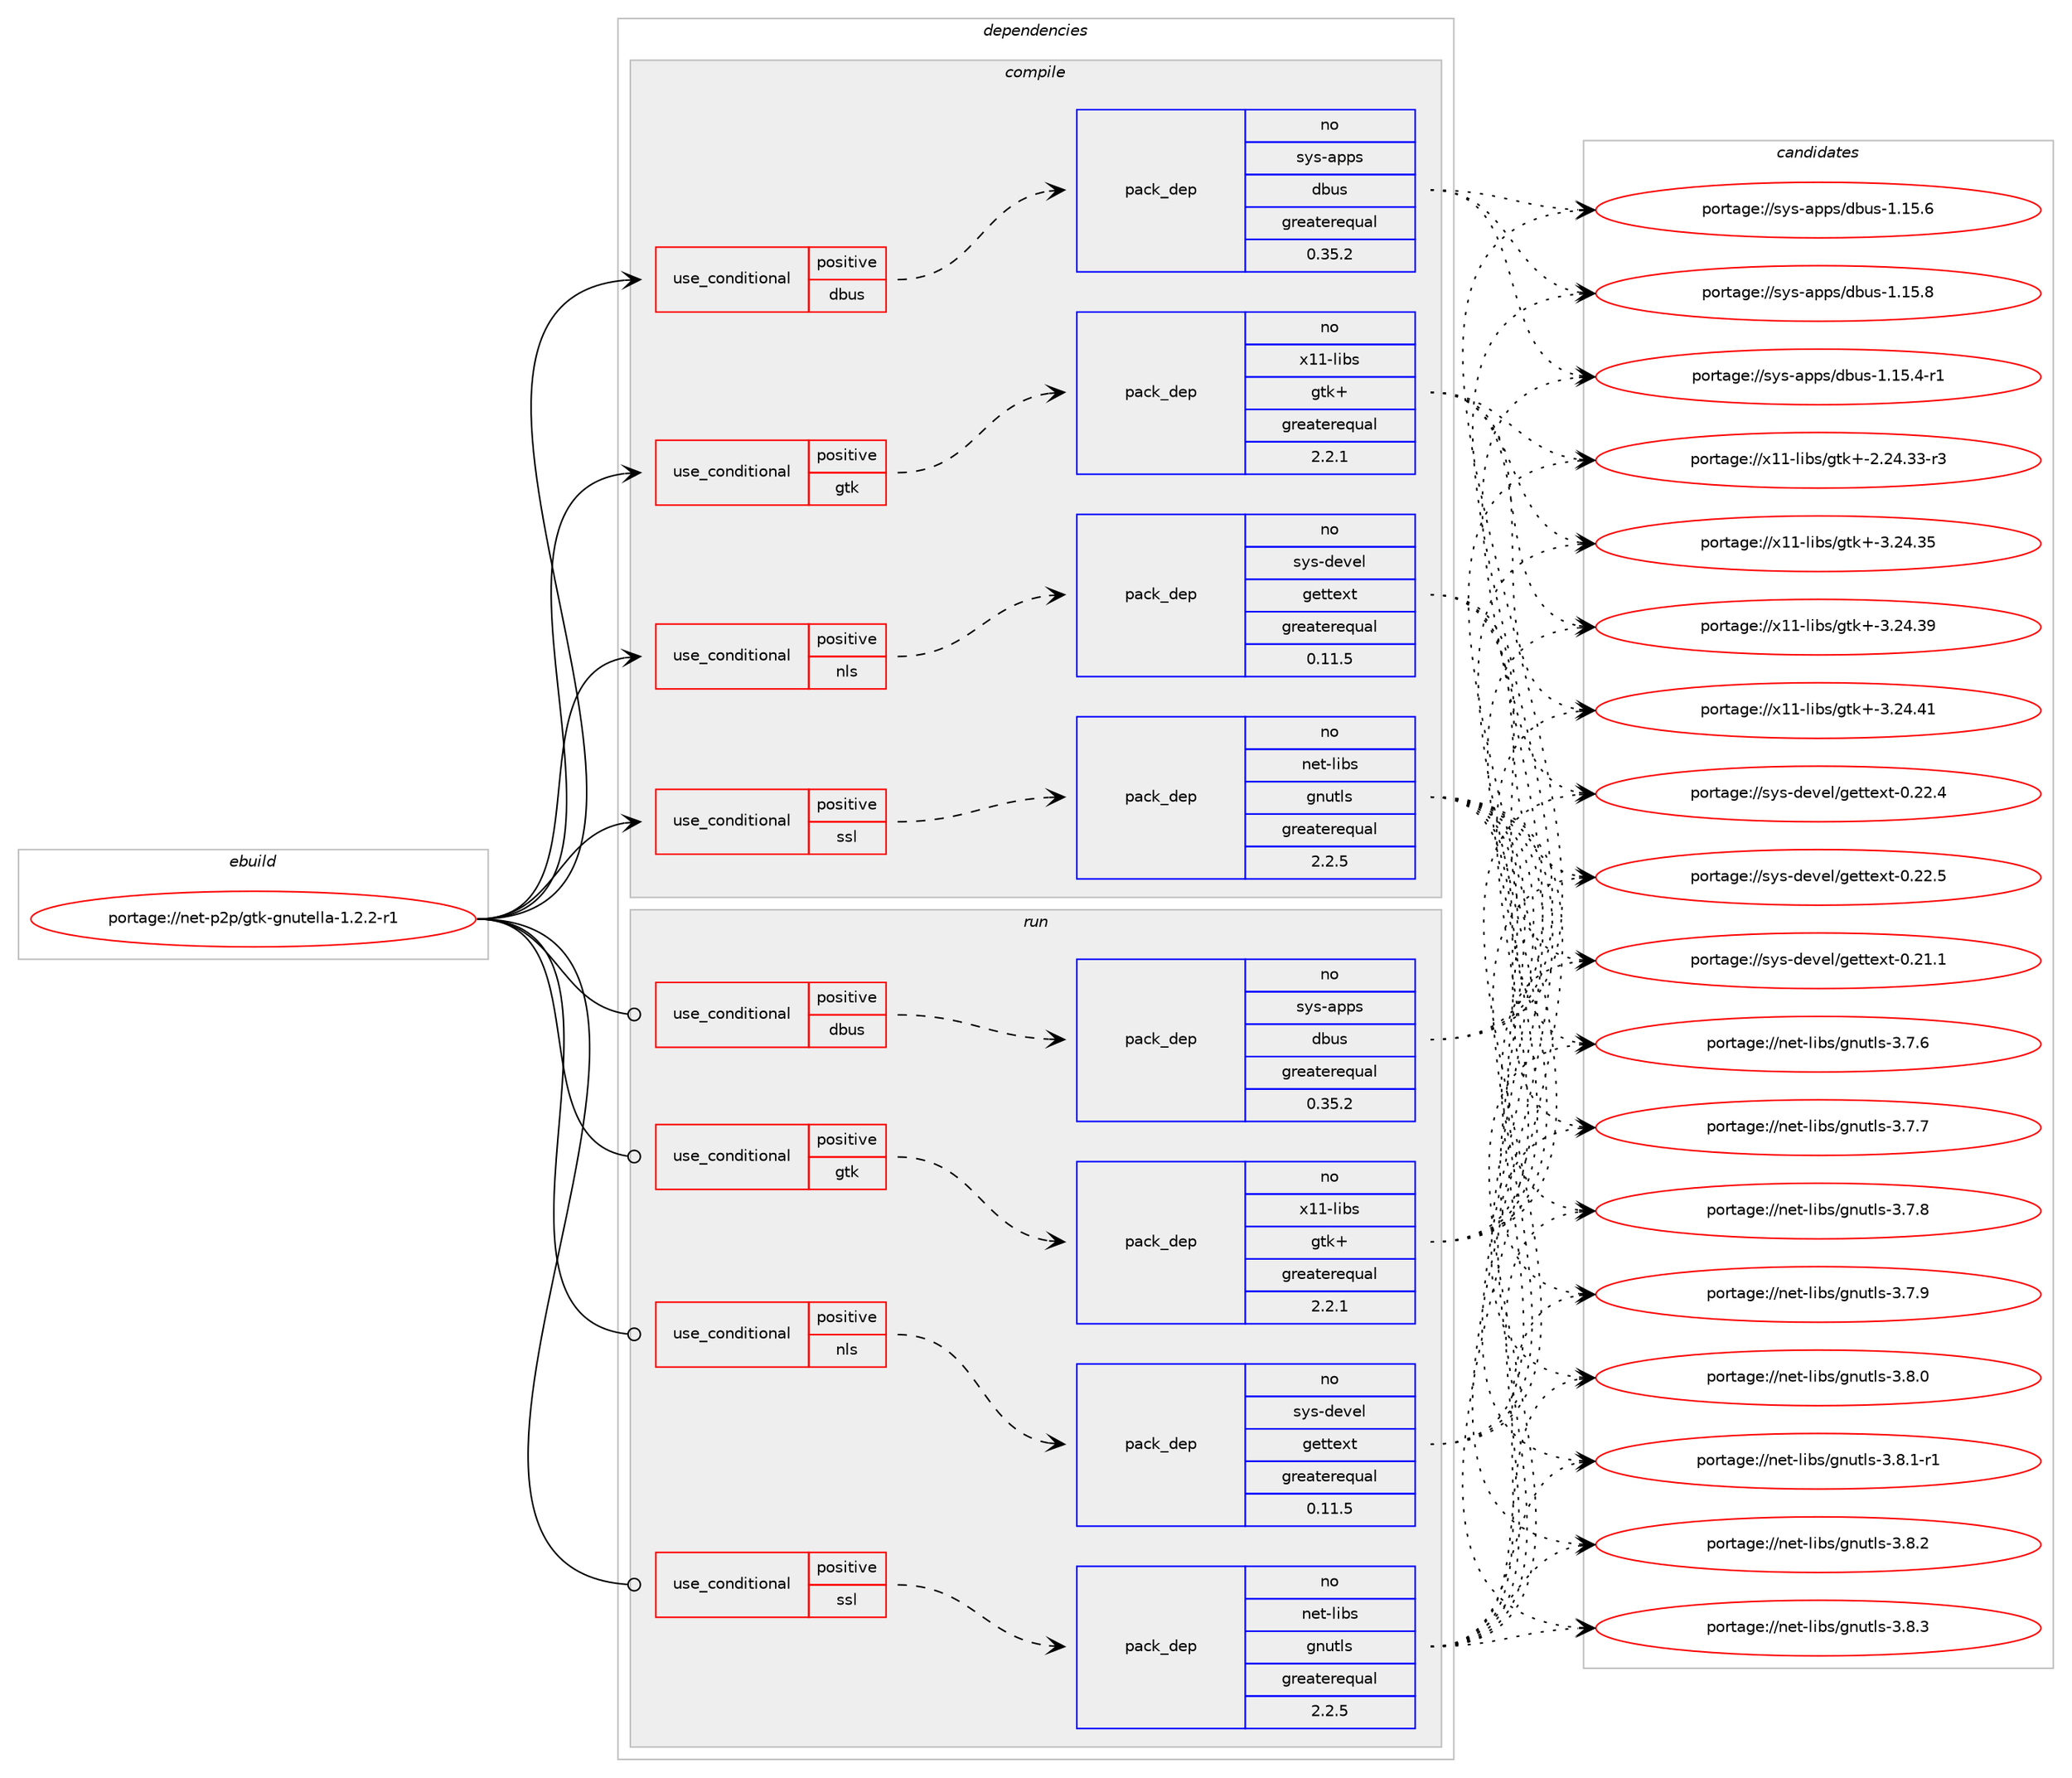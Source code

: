 digraph prolog {

# *************
# Graph options
# *************

newrank=true;
concentrate=true;
compound=true;
graph [rankdir=LR,fontname=Helvetica,fontsize=10,ranksep=1.5];#, ranksep=2.5, nodesep=0.2];
edge  [arrowhead=vee];
node  [fontname=Helvetica,fontsize=10];

# **********
# The ebuild
# **********

subgraph cluster_leftcol {
color=gray;
rank=same;
label=<<i>ebuild</i>>;
id [label="portage://net-p2p/gtk-gnutella-1.2.2-r1", color=red, width=4, href="../net-p2p/gtk-gnutella-1.2.2-r1.svg"];
}

# ****************
# The dependencies
# ****************

subgraph cluster_midcol {
color=gray;
label=<<i>dependencies</i>>;
subgraph cluster_compile {
fillcolor="#eeeeee";
style=filled;
label=<<i>compile</i>>;
subgraph cond5807 {
dependency8217 [label=<<TABLE BORDER="0" CELLBORDER="1" CELLSPACING="0" CELLPADDING="4"><TR><TD ROWSPAN="3" CELLPADDING="10">use_conditional</TD></TR><TR><TD>positive</TD></TR><TR><TD>dbus</TD></TR></TABLE>>, shape=none, color=red];
subgraph pack2333 {
dependency8218 [label=<<TABLE BORDER="0" CELLBORDER="1" CELLSPACING="0" CELLPADDING="4" WIDTH="220"><TR><TD ROWSPAN="6" CELLPADDING="30">pack_dep</TD></TR><TR><TD WIDTH="110">no</TD></TR><TR><TD>sys-apps</TD></TR><TR><TD>dbus</TD></TR><TR><TD>greaterequal</TD></TR><TR><TD>0.35.2</TD></TR></TABLE>>, shape=none, color=blue];
}
dependency8217:e -> dependency8218:w [weight=20,style="dashed",arrowhead="vee"];
}
id:e -> dependency8217:w [weight=20,style="solid",arrowhead="vee"];
subgraph cond5808 {
dependency8219 [label=<<TABLE BORDER="0" CELLBORDER="1" CELLSPACING="0" CELLPADDING="4"><TR><TD ROWSPAN="3" CELLPADDING="10">use_conditional</TD></TR><TR><TD>positive</TD></TR><TR><TD>gtk</TD></TR></TABLE>>, shape=none, color=red];
subgraph pack2334 {
dependency8220 [label=<<TABLE BORDER="0" CELLBORDER="1" CELLSPACING="0" CELLPADDING="4" WIDTH="220"><TR><TD ROWSPAN="6" CELLPADDING="30">pack_dep</TD></TR><TR><TD WIDTH="110">no</TD></TR><TR><TD>x11-libs</TD></TR><TR><TD>gtk+</TD></TR><TR><TD>greaterequal</TD></TR><TR><TD>2.2.1</TD></TR></TABLE>>, shape=none, color=blue];
}
dependency8219:e -> dependency8220:w [weight=20,style="dashed",arrowhead="vee"];
}
id:e -> dependency8219:w [weight=20,style="solid",arrowhead="vee"];
subgraph cond5809 {
dependency8221 [label=<<TABLE BORDER="0" CELLBORDER="1" CELLSPACING="0" CELLPADDING="4"><TR><TD ROWSPAN="3" CELLPADDING="10">use_conditional</TD></TR><TR><TD>positive</TD></TR><TR><TD>nls</TD></TR></TABLE>>, shape=none, color=red];
subgraph pack2335 {
dependency8222 [label=<<TABLE BORDER="0" CELLBORDER="1" CELLSPACING="0" CELLPADDING="4" WIDTH="220"><TR><TD ROWSPAN="6" CELLPADDING="30">pack_dep</TD></TR><TR><TD WIDTH="110">no</TD></TR><TR><TD>sys-devel</TD></TR><TR><TD>gettext</TD></TR><TR><TD>greaterequal</TD></TR><TR><TD>0.11.5</TD></TR></TABLE>>, shape=none, color=blue];
}
dependency8221:e -> dependency8222:w [weight=20,style="dashed",arrowhead="vee"];
}
id:e -> dependency8221:w [weight=20,style="solid",arrowhead="vee"];
subgraph cond5810 {
dependency8223 [label=<<TABLE BORDER="0" CELLBORDER="1" CELLSPACING="0" CELLPADDING="4"><TR><TD ROWSPAN="3" CELLPADDING="10">use_conditional</TD></TR><TR><TD>positive</TD></TR><TR><TD>ssl</TD></TR></TABLE>>, shape=none, color=red];
subgraph pack2336 {
dependency8224 [label=<<TABLE BORDER="0" CELLBORDER="1" CELLSPACING="0" CELLPADDING="4" WIDTH="220"><TR><TD ROWSPAN="6" CELLPADDING="30">pack_dep</TD></TR><TR><TD WIDTH="110">no</TD></TR><TR><TD>net-libs</TD></TR><TR><TD>gnutls</TD></TR><TR><TD>greaterequal</TD></TR><TR><TD>2.2.5</TD></TR></TABLE>>, shape=none, color=blue];
}
dependency8223:e -> dependency8224:w [weight=20,style="dashed",arrowhead="vee"];
}
id:e -> dependency8223:w [weight=20,style="solid",arrowhead="vee"];
# *** BEGIN UNKNOWN DEPENDENCY TYPE (TODO) ***
# id -> package_dependency(portage://net-p2p/gtk-gnutella-1.2.2-r1,install,no,dev-libs,glib,none,[,,],[slot(2)],[])
# *** END UNKNOWN DEPENDENCY TYPE (TODO) ***

# *** BEGIN UNKNOWN DEPENDENCY TYPE (TODO) ***
# id -> package_dependency(portage://net-p2p/gtk-gnutella-1.2.2-r1,install,no,sys-libs,binutils-libs,none,[,,],any_same_slot,[])
# *** END UNKNOWN DEPENDENCY TYPE (TODO) ***

# *** BEGIN UNKNOWN DEPENDENCY TYPE (TODO) ***
# id -> package_dependency(portage://net-p2p/gtk-gnutella-1.2.2-r1,install,no,sys-libs,zlib,none,[,,],[],[])
# *** END UNKNOWN DEPENDENCY TYPE (TODO) ***

}
subgraph cluster_compileandrun {
fillcolor="#eeeeee";
style=filled;
label=<<i>compile and run</i>>;
}
subgraph cluster_run {
fillcolor="#eeeeee";
style=filled;
label=<<i>run</i>>;
subgraph cond5811 {
dependency8225 [label=<<TABLE BORDER="0" CELLBORDER="1" CELLSPACING="0" CELLPADDING="4"><TR><TD ROWSPAN="3" CELLPADDING="10">use_conditional</TD></TR><TR><TD>positive</TD></TR><TR><TD>dbus</TD></TR></TABLE>>, shape=none, color=red];
subgraph pack2337 {
dependency8226 [label=<<TABLE BORDER="0" CELLBORDER="1" CELLSPACING="0" CELLPADDING="4" WIDTH="220"><TR><TD ROWSPAN="6" CELLPADDING="30">pack_dep</TD></TR><TR><TD WIDTH="110">no</TD></TR><TR><TD>sys-apps</TD></TR><TR><TD>dbus</TD></TR><TR><TD>greaterequal</TD></TR><TR><TD>0.35.2</TD></TR></TABLE>>, shape=none, color=blue];
}
dependency8225:e -> dependency8226:w [weight=20,style="dashed",arrowhead="vee"];
}
id:e -> dependency8225:w [weight=20,style="solid",arrowhead="odot"];
subgraph cond5812 {
dependency8227 [label=<<TABLE BORDER="0" CELLBORDER="1" CELLSPACING="0" CELLPADDING="4"><TR><TD ROWSPAN="3" CELLPADDING="10">use_conditional</TD></TR><TR><TD>positive</TD></TR><TR><TD>gtk</TD></TR></TABLE>>, shape=none, color=red];
subgraph pack2338 {
dependency8228 [label=<<TABLE BORDER="0" CELLBORDER="1" CELLSPACING="0" CELLPADDING="4" WIDTH="220"><TR><TD ROWSPAN="6" CELLPADDING="30">pack_dep</TD></TR><TR><TD WIDTH="110">no</TD></TR><TR><TD>x11-libs</TD></TR><TR><TD>gtk+</TD></TR><TR><TD>greaterequal</TD></TR><TR><TD>2.2.1</TD></TR></TABLE>>, shape=none, color=blue];
}
dependency8227:e -> dependency8228:w [weight=20,style="dashed",arrowhead="vee"];
}
id:e -> dependency8227:w [weight=20,style="solid",arrowhead="odot"];
subgraph cond5813 {
dependency8229 [label=<<TABLE BORDER="0" CELLBORDER="1" CELLSPACING="0" CELLPADDING="4"><TR><TD ROWSPAN="3" CELLPADDING="10">use_conditional</TD></TR><TR><TD>positive</TD></TR><TR><TD>nls</TD></TR></TABLE>>, shape=none, color=red];
subgraph pack2339 {
dependency8230 [label=<<TABLE BORDER="0" CELLBORDER="1" CELLSPACING="0" CELLPADDING="4" WIDTH="220"><TR><TD ROWSPAN="6" CELLPADDING="30">pack_dep</TD></TR><TR><TD WIDTH="110">no</TD></TR><TR><TD>sys-devel</TD></TR><TR><TD>gettext</TD></TR><TR><TD>greaterequal</TD></TR><TR><TD>0.11.5</TD></TR></TABLE>>, shape=none, color=blue];
}
dependency8229:e -> dependency8230:w [weight=20,style="dashed",arrowhead="vee"];
}
id:e -> dependency8229:w [weight=20,style="solid",arrowhead="odot"];
subgraph cond5814 {
dependency8231 [label=<<TABLE BORDER="0" CELLBORDER="1" CELLSPACING="0" CELLPADDING="4"><TR><TD ROWSPAN="3" CELLPADDING="10">use_conditional</TD></TR><TR><TD>positive</TD></TR><TR><TD>ssl</TD></TR></TABLE>>, shape=none, color=red];
subgraph pack2340 {
dependency8232 [label=<<TABLE BORDER="0" CELLBORDER="1" CELLSPACING="0" CELLPADDING="4" WIDTH="220"><TR><TD ROWSPAN="6" CELLPADDING="30">pack_dep</TD></TR><TR><TD WIDTH="110">no</TD></TR><TR><TD>net-libs</TD></TR><TR><TD>gnutls</TD></TR><TR><TD>greaterequal</TD></TR><TR><TD>2.2.5</TD></TR></TABLE>>, shape=none, color=blue];
}
dependency8231:e -> dependency8232:w [weight=20,style="dashed",arrowhead="vee"];
}
id:e -> dependency8231:w [weight=20,style="solid",arrowhead="odot"];
# *** BEGIN UNKNOWN DEPENDENCY TYPE (TODO) ***
# id -> package_dependency(portage://net-p2p/gtk-gnutella-1.2.2-r1,run,no,dev-libs,glib,none,[,,],[slot(2)],[])
# *** END UNKNOWN DEPENDENCY TYPE (TODO) ***

# *** BEGIN UNKNOWN DEPENDENCY TYPE (TODO) ***
# id -> package_dependency(portage://net-p2p/gtk-gnutella-1.2.2-r1,run,no,sys-libs,binutils-libs,none,[,,],any_same_slot,[])
# *** END UNKNOWN DEPENDENCY TYPE (TODO) ***

# *** BEGIN UNKNOWN DEPENDENCY TYPE (TODO) ***
# id -> package_dependency(portage://net-p2p/gtk-gnutella-1.2.2-r1,run,no,sys-libs,zlib,none,[,,],[],[])
# *** END UNKNOWN DEPENDENCY TYPE (TODO) ***

}
}

# **************
# The candidates
# **************

subgraph cluster_choices {
rank=same;
color=gray;
label=<<i>candidates</i>>;

subgraph choice2333 {
color=black;
nodesep=1;
choice11512111545971121121154710098117115454946495346524511449 [label="portage://sys-apps/dbus-1.15.4-r1", color=red, width=4,href="../sys-apps/dbus-1.15.4-r1.svg"];
choice1151211154597112112115471009811711545494649534654 [label="portage://sys-apps/dbus-1.15.6", color=red, width=4,href="../sys-apps/dbus-1.15.6.svg"];
choice1151211154597112112115471009811711545494649534656 [label="portage://sys-apps/dbus-1.15.8", color=red, width=4,href="../sys-apps/dbus-1.15.8.svg"];
dependency8218:e -> choice11512111545971121121154710098117115454946495346524511449:w [style=dotted,weight="100"];
dependency8218:e -> choice1151211154597112112115471009811711545494649534654:w [style=dotted,weight="100"];
dependency8218:e -> choice1151211154597112112115471009811711545494649534656:w [style=dotted,weight="100"];
}
subgraph choice2334 {
color=black;
nodesep=1;
choice12049494510810598115471031161074345504650524651514511451 [label="portage://x11-libs/gtk+-2.24.33-r3", color=red, width=4,href="../x11-libs/gtk+-2.24.33-r3.svg"];
choice1204949451081059811547103116107434551465052465153 [label="portage://x11-libs/gtk+-3.24.35", color=red, width=4,href="../x11-libs/gtk+-3.24.35.svg"];
choice1204949451081059811547103116107434551465052465157 [label="portage://x11-libs/gtk+-3.24.39", color=red, width=4,href="../x11-libs/gtk+-3.24.39.svg"];
choice1204949451081059811547103116107434551465052465249 [label="portage://x11-libs/gtk+-3.24.41", color=red, width=4,href="../x11-libs/gtk+-3.24.41.svg"];
dependency8220:e -> choice12049494510810598115471031161074345504650524651514511451:w [style=dotted,weight="100"];
dependency8220:e -> choice1204949451081059811547103116107434551465052465153:w [style=dotted,weight="100"];
dependency8220:e -> choice1204949451081059811547103116107434551465052465157:w [style=dotted,weight="100"];
dependency8220:e -> choice1204949451081059811547103116107434551465052465249:w [style=dotted,weight="100"];
}
subgraph choice2335 {
color=black;
nodesep=1;
choice115121115451001011181011084710310111611610112011645484650494649 [label="portage://sys-devel/gettext-0.21.1", color=red, width=4,href="../sys-devel/gettext-0.21.1.svg"];
choice115121115451001011181011084710310111611610112011645484650504652 [label="portage://sys-devel/gettext-0.22.4", color=red, width=4,href="../sys-devel/gettext-0.22.4.svg"];
choice115121115451001011181011084710310111611610112011645484650504653 [label="portage://sys-devel/gettext-0.22.5", color=red, width=4,href="../sys-devel/gettext-0.22.5.svg"];
dependency8222:e -> choice115121115451001011181011084710310111611610112011645484650494649:w [style=dotted,weight="100"];
dependency8222:e -> choice115121115451001011181011084710310111611610112011645484650504652:w [style=dotted,weight="100"];
dependency8222:e -> choice115121115451001011181011084710310111611610112011645484650504653:w [style=dotted,weight="100"];
}
subgraph choice2336 {
color=black;
nodesep=1;
choice110101116451081059811547103110117116108115455146554654 [label="portage://net-libs/gnutls-3.7.6", color=red, width=4,href="../net-libs/gnutls-3.7.6.svg"];
choice110101116451081059811547103110117116108115455146554655 [label="portage://net-libs/gnutls-3.7.7", color=red, width=4,href="../net-libs/gnutls-3.7.7.svg"];
choice110101116451081059811547103110117116108115455146554656 [label="portage://net-libs/gnutls-3.7.8", color=red, width=4,href="../net-libs/gnutls-3.7.8.svg"];
choice110101116451081059811547103110117116108115455146554657 [label="portage://net-libs/gnutls-3.7.9", color=red, width=4,href="../net-libs/gnutls-3.7.9.svg"];
choice110101116451081059811547103110117116108115455146564648 [label="portage://net-libs/gnutls-3.8.0", color=red, width=4,href="../net-libs/gnutls-3.8.0.svg"];
choice1101011164510810598115471031101171161081154551465646494511449 [label="portage://net-libs/gnutls-3.8.1-r1", color=red, width=4,href="../net-libs/gnutls-3.8.1-r1.svg"];
choice110101116451081059811547103110117116108115455146564650 [label="portage://net-libs/gnutls-3.8.2", color=red, width=4,href="../net-libs/gnutls-3.8.2.svg"];
choice110101116451081059811547103110117116108115455146564651 [label="portage://net-libs/gnutls-3.8.3", color=red, width=4,href="../net-libs/gnutls-3.8.3.svg"];
dependency8224:e -> choice110101116451081059811547103110117116108115455146554654:w [style=dotted,weight="100"];
dependency8224:e -> choice110101116451081059811547103110117116108115455146554655:w [style=dotted,weight="100"];
dependency8224:e -> choice110101116451081059811547103110117116108115455146554656:w [style=dotted,weight="100"];
dependency8224:e -> choice110101116451081059811547103110117116108115455146554657:w [style=dotted,weight="100"];
dependency8224:e -> choice110101116451081059811547103110117116108115455146564648:w [style=dotted,weight="100"];
dependency8224:e -> choice1101011164510810598115471031101171161081154551465646494511449:w [style=dotted,weight="100"];
dependency8224:e -> choice110101116451081059811547103110117116108115455146564650:w [style=dotted,weight="100"];
dependency8224:e -> choice110101116451081059811547103110117116108115455146564651:w [style=dotted,weight="100"];
}
subgraph choice2337 {
color=black;
nodesep=1;
choice11512111545971121121154710098117115454946495346524511449 [label="portage://sys-apps/dbus-1.15.4-r1", color=red, width=4,href="../sys-apps/dbus-1.15.4-r1.svg"];
choice1151211154597112112115471009811711545494649534654 [label="portage://sys-apps/dbus-1.15.6", color=red, width=4,href="../sys-apps/dbus-1.15.6.svg"];
choice1151211154597112112115471009811711545494649534656 [label="portage://sys-apps/dbus-1.15.8", color=red, width=4,href="../sys-apps/dbus-1.15.8.svg"];
dependency8226:e -> choice11512111545971121121154710098117115454946495346524511449:w [style=dotted,weight="100"];
dependency8226:e -> choice1151211154597112112115471009811711545494649534654:w [style=dotted,weight="100"];
dependency8226:e -> choice1151211154597112112115471009811711545494649534656:w [style=dotted,weight="100"];
}
subgraph choice2338 {
color=black;
nodesep=1;
choice12049494510810598115471031161074345504650524651514511451 [label="portage://x11-libs/gtk+-2.24.33-r3", color=red, width=4,href="../x11-libs/gtk+-2.24.33-r3.svg"];
choice1204949451081059811547103116107434551465052465153 [label="portage://x11-libs/gtk+-3.24.35", color=red, width=4,href="../x11-libs/gtk+-3.24.35.svg"];
choice1204949451081059811547103116107434551465052465157 [label="portage://x11-libs/gtk+-3.24.39", color=red, width=4,href="../x11-libs/gtk+-3.24.39.svg"];
choice1204949451081059811547103116107434551465052465249 [label="portage://x11-libs/gtk+-3.24.41", color=red, width=4,href="../x11-libs/gtk+-3.24.41.svg"];
dependency8228:e -> choice12049494510810598115471031161074345504650524651514511451:w [style=dotted,weight="100"];
dependency8228:e -> choice1204949451081059811547103116107434551465052465153:w [style=dotted,weight="100"];
dependency8228:e -> choice1204949451081059811547103116107434551465052465157:w [style=dotted,weight="100"];
dependency8228:e -> choice1204949451081059811547103116107434551465052465249:w [style=dotted,weight="100"];
}
subgraph choice2339 {
color=black;
nodesep=1;
choice115121115451001011181011084710310111611610112011645484650494649 [label="portage://sys-devel/gettext-0.21.1", color=red, width=4,href="../sys-devel/gettext-0.21.1.svg"];
choice115121115451001011181011084710310111611610112011645484650504652 [label="portage://sys-devel/gettext-0.22.4", color=red, width=4,href="../sys-devel/gettext-0.22.4.svg"];
choice115121115451001011181011084710310111611610112011645484650504653 [label="portage://sys-devel/gettext-0.22.5", color=red, width=4,href="../sys-devel/gettext-0.22.5.svg"];
dependency8230:e -> choice115121115451001011181011084710310111611610112011645484650494649:w [style=dotted,weight="100"];
dependency8230:e -> choice115121115451001011181011084710310111611610112011645484650504652:w [style=dotted,weight="100"];
dependency8230:e -> choice115121115451001011181011084710310111611610112011645484650504653:w [style=dotted,weight="100"];
}
subgraph choice2340 {
color=black;
nodesep=1;
choice110101116451081059811547103110117116108115455146554654 [label="portage://net-libs/gnutls-3.7.6", color=red, width=4,href="../net-libs/gnutls-3.7.6.svg"];
choice110101116451081059811547103110117116108115455146554655 [label="portage://net-libs/gnutls-3.7.7", color=red, width=4,href="../net-libs/gnutls-3.7.7.svg"];
choice110101116451081059811547103110117116108115455146554656 [label="portage://net-libs/gnutls-3.7.8", color=red, width=4,href="../net-libs/gnutls-3.7.8.svg"];
choice110101116451081059811547103110117116108115455146554657 [label="portage://net-libs/gnutls-3.7.9", color=red, width=4,href="../net-libs/gnutls-3.7.9.svg"];
choice110101116451081059811547103110117116108115455146564648 [label="portage://net-libs/gnutls-3.8.0", color=red, width=4,href="../net-libs/gnutls-3.8.0.svg"];
choice1101011164510810598115471031101171161081154551465646494511449 [label="portage://net-libs/gnutls-3.8.1-r1", color=red, width=4,href="../net-libs/gnutls-3.8.1-r1.svg"];
choice110101116451081059811547103110117116108115455146564650 [label="portage://net-libs/gnutls-3.8.2", color=red, width=4,href="../net-libs/gnutls-3.8.2.svg"];
choice110101116451081059811547103110117116108115455146564651 [label="portage://net-libs/gnutls-3.8.3", color=red, width=4,href="../net-libs/gnutls-3.8.3.svg"];
dependency8232:e -> choice110101116451081059811547103110117116108115455146554654:w [style=dotted,weight="100"];
dependency8232:e -> choice110101116451081059811547103110117116108115455146554655:w [style=dotted,weight="100"];
dependency8232:e -> choice110101116451081059811547103110117116108115455146554656:w [style=dotted,weight="100"];
dependency8232:e -> choice110101116451081059811547103110117116108115455146554657:w [style=dotted,weight="100"];
dependency8232:e -> choice110101116451081059811547103110117116108115455146564648:w [style=dotted,weight="100"];
dependency8232:e -> choice1101011164510810598115471031101171161081154551465646494511449:w [style=dotted,weight="100"];
dependency8232:e -> choice110101116451081059811547103110117116108115455146564650:w [style=dotted,weight="100"];
dependency8232:e -> choice110101116451081059811547103110117116108115455146564651:w [style=dotted,weight="100"];
}
}

}
